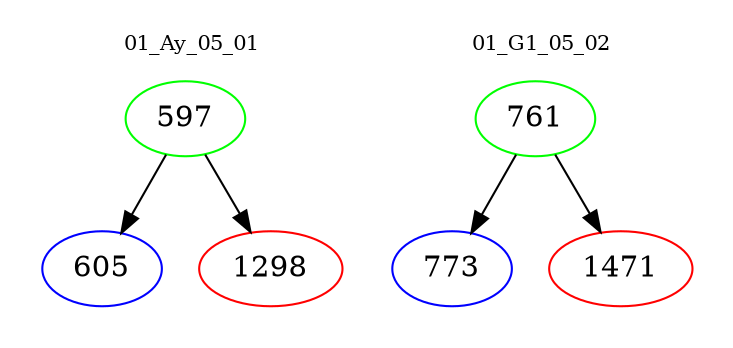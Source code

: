 digraph{
subgraph cluster_0 {
color = white
label = "01_Ay_05_01";
fontsize=10;
T0_597 [label="597", color="green"]
T0_597 -> T0_605 [color="black"]
T0_605 [label="605", color="blue"]
T0_597 -> T0_1298 [color="black"]
T0_1298 [label="1298", color="red"]
}
subgraph cluster_1 {
color = white
label = "01_G1_05_02";
fontsize=10;
T1_761 [label="761", color="green"]
T1_761 -> T1_773 [color="black"]
T1_773 [label="773", color="blue"]
T1_761 -> T1_1471 [color="black"]
T1_1471 [label="1471", color="red"]
}
}
